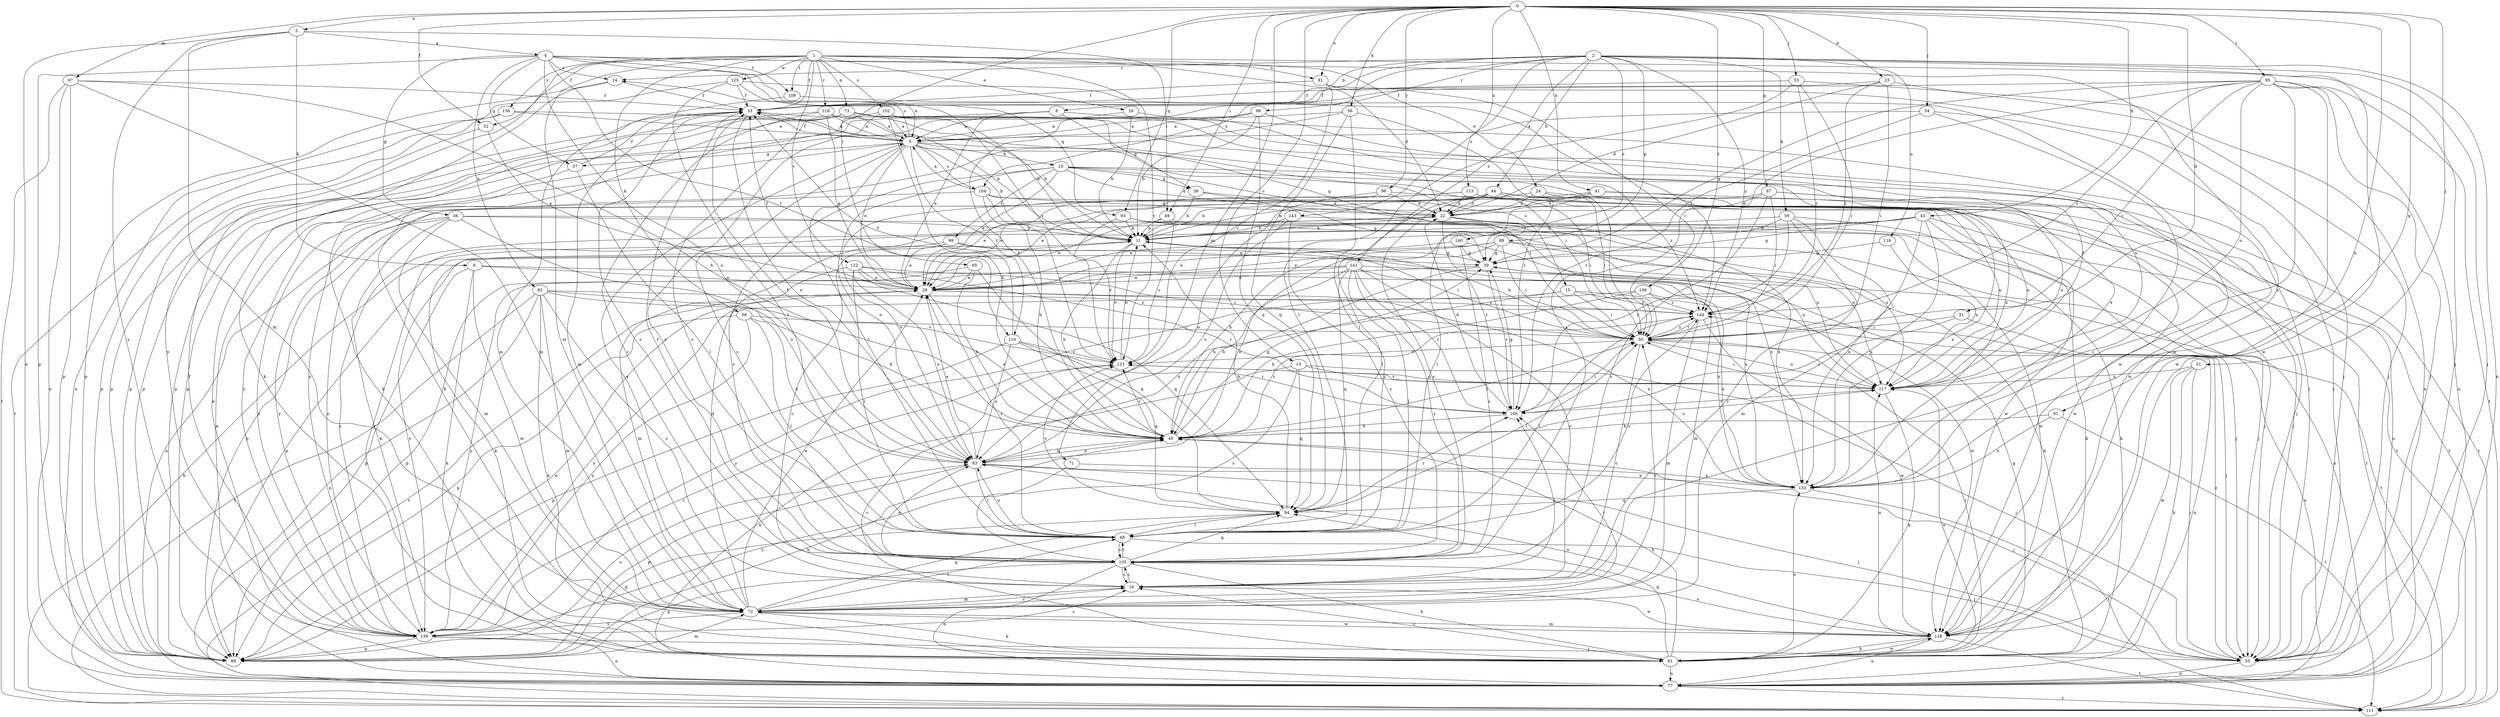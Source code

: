 strict digraph  {
0;
1;
2;
3;
4;
5;
8;
9;
10;
11;
13;
14;
15;
16;
21;
22;
23;
24;
26;
28;
32;
33;
36;
37;
38;
39;
41;
43;
44;
45;
49;
50;
51;
53;
54;
55;
56;
58;
59;
61;
65;
66;
67;
71;
72;
73;
77;
81;
82;
83;
87;
88;
89;
91;
93;
94;
95;
96;
98;
99;
100;
102;
104;
105;
106;
109;
110;
111;
113;
116;
117;
118;
122;
123;
125;
128;
133;
136;
139;
140;
141;
143;
144;
0 -> 3  [label=a];
0 -> 13  [label=c];
0 -> 21  [label=d];
0 -> 23  [label=e];
0 -> 32  [label=f];
0 -> 41  [label=h];
0 -> 43  [label=h];
0 -> 49  [label=i];
0 -> 51  [label=j];
0 -> 53  [label=j];
0 -> 54  [label=j];
0 -> 56  [label=k];
0 -> 65  [label=l];
0 -> 67  [label=m];
0 -> 71  [label=m];
0 -> 81  [label=o];
0 -> 87  [label=p];
0 -> 91  [label=q];
0 -> 93  [label=q];
0 -> 95  [label=r];
0 -> 96  [label=r];
0 -> 106  [label=t];
0 -> 113  [label=u];
0 -> 133  [label=x];
1 -> 22  [label=d];
1 -> 24  [label=e];
1 -> 26  [label=e];
1 -> 32  [label=f];
1 -> 33  [label=f];
1 -> 55  [label=j];
1 -> 58  [label=k];
1 -> 72  [label=m];
1 -> 73  [label=n];
1 -> 102  [label=s];
1 -> 109  [label=t];
1 -> 118  [label=v];
1 -> 122  [label=v];
1 -> 123  [label=v];
1 -> 125  [label=w];
1 -> 136  [label=y];
1 -> 139  [label=y];
2 -> 8  [label=b];
2 -> 14  [label=c];
2 -> 44  [label=h];
2 -> 45  [label=h];
2 -> 55  [label=j];
2 -> 59  [label=k];
2 -> 77  [label=n];
2 -> 88  [label=p];
2 -> 98  [label=r];
2 -> 104  [label=s];
2 -> 116  [label=u];
2 -> 128  [label=w];
2 -> 140  [label=z];
2 -> 141  [label=z];
2 -> 143  [label=z];
2 -> 144  [label=z];
3 -> 4  [label=a];
3 -> 9  [label=b];
3 -> 49  [label=i];
3 -> 72  [label=m];
3 -> 77  [label=n];
3 -> 139  [label=y];
4 -> 14  [label=c];
4 -> 36  [label=g];
4 -> 37  [label=g];
4 -> 81  [label=o];
4 -> 82  [label=o];
4 -> 83  [label=o];
4 -> 89  [label=p];
4 -> 93  [label=q];
4 -> 109  [label=t];
4 -> 110  [label=t];
4 -> 123  [label=v];
4 -> 128  [label=w];
5 -> 10  [label=b];
5 -> 11  [label=b];
5 -> 14  [label=c];
5 -> 15  [label=c];
5 -> 28  [label=e];
5 -> 33  [label=f];
5 -> 37  [label=g];
5 -> 50  [label=i];
5 -> 66  [label=l];
5 -> 104  [label=s];
5 -> 105  [label=s];
5 -> 110  [label=t];
5 -> 139  [label=y];
8 -> 5  [label=a];
8 -> 28  [label=e];
8 -> 38  [label=g];
8 -> 55  [label=j];
8 -> 89  [label=p];
9 -> 28  [label=e];
9 -> 61  [label=k];
9 -> 72  [label=m];
9 -> 89  [label=p];
9 -> 133  [label=x];
10 -> 22  [label=d];
10 -> 28  [label=e];
10 -> 38  [label=g];
10 -> 50  [label=i];
10 -> 55  [label=j];
10 -> 83  [label=o];
10 -> 99  [label=r];
10 -> 105  [label=s];
10 -> 144  [label=z];
11 -> 39  [label=g];
11 -> 45  [label=h];
11 -> 50  [label=i];
11 -> 89  [label=p];
11 -> 123  [label=v];
13 -> 55  [label=j];
13 -> 77  [label=n];
13 -> 94  [label=q];
13 -> 105  [label=s];
13 -> 117  [label=u];
14 -> 33  [label=f];
14 -> 61  [label=k];
14 -> 89  [label=p];
15 -> 50  [label=i];
15 -> 55  [label=j];
15 -> 83  [label=o];
15 -> 139  [label=y];
15 -> 144  [label=z];
16 -> 72  [label=m];
16 -> 100  [label=r];
16 -> 105  [label=s];
16 -> 128  [label=w];
21 -> 50  [label=i];
21 -> 77  [label=n];
21 -> 100  [label=r];
22 -> 11  [label=b];
22 -> 55  [label=j];
22 -> 100  [label=r];
22 -> 111  [label=t];
22 -> 133  [label=x];
22 -> 139  [label=y];
23 -> 22  [label=d];
23 -> 33  [label=f];
23 -> 50  [label=i];
23 -> 55  [label=j];
23 -> 144  [label=z];
24 -> 22  [label=d];
24 -> 50  [label=i];
24 -> 133  [label=x];
24 -> 139  [label=y];
26 -> 5  [label=a];
26 -> 11  [label=b];
26 -> 133  [label=x];
28 -> 33  [label=f];
28 -> 66  [label=l];
28 -> 111  [label=t];
28 -> 133  [label=x];
28 -> 144  [label=z];
32 -> 28  [label=e];
32 -> 89  [label=p];
33 -> 5  [label=a];
33 -> 72  [label=m];
33 -> 83  [label=o];
33 -> 105  [label=s];
36 -> 11  [label=b];
36 -> 61  [label=k];
36 -> 72  [label=m];
36 -> 77  [label=n];
36 -> 83  [label=o];
36 -> 89  [label=p];
36 -> 117  [label=u];
37 -> 33  [label=f];
37 -> 66  [label=l];
37 -> 77  [label=n];
38 -> 11  [label=b];
38 -> 22  [label=d];
38 -> 39  [label=g];
39 -> 28  [label=e];
39 -> 45  [label=h];
39 -> 100  [label=r];
39 -> 128  [label=w];
41 -> 11  [label=b];
41 -> 22  [label=d];
41 -> 66  [label=l];
41 -> 111  [label=t];
41 -> 117  [label=u];
43 -> 11  [label=b];
43 -> 39  [label=g];
43 -> 45  [label=h];
43 -> 55  [label=j];
43 -> 61  [label=k];
43 -> 72  [label=m];
43 -> 133  [label=x];
43 -> 139  [label=y];
44 -> 22  [label=d];
44 -> 28  [label=e];
44 -> 50  [label=i];
44 -> 55  [label=j];
44 -> 66  [label=l];
44 -> 105  [label=s];
44 -> 111  [label=t];
44 -> 117  [label=u];
44 -> 139  [label=y];
45 -> 28  [label=e];
45 -> 39  [label=g];
45 -> 50  [label=i];
45 -> 55  [label=j];
45 -> 83  [label=o];
45 -> 117  [label=u];
45 -> 123  [label=v];
45 -> 144  [label=z];
49 -> 11  [label=b];
49 -> 28  [label=e];
49 -> 117  [label=u];
49 -> 123  [label=v];
50 -> 11  [label=b];
50 -> 16  [label=c];
50 -> 77  [label=n];
50 -> 117  [label=u];
50 -> 123  [label=v];
50 -> 144  [label=z];
51 -> 55  [label=j];
51 -> 61  [label=k];
51 -> 117  [label=u];
51 -> 128  [label=w];
53 -> 33  [label=f];
53 -> 50  [label=i];
53 -> 66  [label=l];
53 -> 77  [label=n];
53 -> 144  [label=z];
54 -> 5  [label=a];
54 -> 16  [label=c];
54 -> 55  [label=j];
54 -> 100  [label=r];
55 -> 77  [label=n];
55 -> 144  [label=z];
56 -> 5  [label=a];
56 -> 66  [label=l];
56 -> 94  [label=q];
56 -> 100  [label=r];
56 -> 139  [label=y];
58 -> 50  [label=i];
58 -> 66  [label=l];
58 -> 83  [label=o];
58 -> 89  [label=p];
58 -> 139  [label=y];
59 -> 11  [label=b];
59 -> 16  [label=c];
59 -> 28  [label=e];
59 -> 61  [label=k];
59 -> 100  [label=r];
59 -> 133  [label=x];
61 -> 16  [label=c];
61 -> 39  [label=g];
61 -> 45  [label=h];
61 -> 50  [label=i];
61 -> 77  [label=n];
61 -> 94  [label=q];
61 -> 117  [label=u];
61 -> 123  [label=v];
61 -> 128  [label=w];
61 -> 133  [label=x];
65 -> 28  [label=e];
65 -> 45  [label=h];
65 -> 89  [label=p];
65 -> 94  [label=q];
66 -> 55  [label=j];
66 -> 83  [label=o];
66 -> 105  [label=s];
66 -> 144  [label=z];
67 -> 33  [label=f];
67 -> 45  [label=h];
67 -> 72  [label=m];
67 -> 77  [label=n];
67 -> 89  [label=p];
67 -> 111  [label=t];
71 -> 133  [label=x];
71 -> 139  [label=y];
72 -> 5  [label=a];
72 -> 16  [label=c];
72 -> 22  [label=d];
72 -> 28  [label=e];
72 -> 50  [label=i];
72 -> 61  [label=k];
72 -> 66  [label=l];
72 -> 94  [label=q];
72 -> 100  [label=r];
72 -> 128  [label=w];
72 -> 139  [label=y];
73 -> 5  [label=a];
73 -> 11  [label=b];
73 -> 50  [label=i];
73 -> 61  [label=k];
73 -> 77  [label=n];
73 -> 89  [label=p];
73 -> 105  [label=s];
73 -> 133  [label=x];
77 -> 111  [label=t];
81 -> 33  [label=f];
81 -> 50  [label=i];
81 -> 55  [label=j];
81 -> 123  [label=v];
82 -> 16  [label=c];
82 -> 45  [label=h];
82 -> 61  [label=k];
82 -> 72  [label=m];
82 -> 77  [label=n];
82 -> 111  [label=t];
82 -> 123  [label=v];
82 -> 144  [label=z];
83 -> 28  [label=e];
83 -> 33  [label=f];
83 -> 45  [label=h];
83 -> 55  [label=j];
83 -> 66  [label=l];
83 -> 89  [label=p];
83 -> 133  [label=x];
87 -> 11  [label=b];
87 -> 22  [label=d];
87 -> 50  [label=i];
87 -> 77  [label=n];
87 -> 105  [label=s];
87 -> 128  [label=w];
88 -> 28  [label=e];
88 -> 39  [label=g];
88 -> 50  [label=i];
88 -> 61  [label=k];
88 -> 77  [label=n];
88 -> 83  [label=o];
88 -> 139  [label=y];
89 -> 28  [label=e];
89 -> 45  [label=h];
89 -> 72  [label=m];
89 -> 83  [label=o];
89 -> 94  [label=q];
91 -> 45  [label=h];
91 -> 111  [label=t];
91 -> 133  [label=x];
93 -> 11  [label=b];
93 -> 117  [label=u];
93 -> 123  [label=v];
93 -> 133  [label=x];
94 -> 11  [label=b];
94 -> 50  [label=i];
94 -> 66  [label=l];
94 -> 100  [label=r];
94 -> 123  [label=v];
95 -> 33  [label=f];
95 -> 39  [label=g];
95 -> 50  [label=i];
95 -> 55  [label=j];
95 -> 77  [label=n];
95 -> 105  [label=s];
95 -> 111  [label=t];
95 -> 117  [label=u];
95 -> 128  [label=w];
95 -> 133  [label=x];
95 -> 144  [label=z];
96 -> 22  [label=d];
96 -> 28  [label=e];
96 -> 83  [label=o];
96 -> 111  [label=t];
98 -> 5  [label=a];
98 -> 11  [label=b];
98 -> 89  [label=p];
98 -> 94  [label=q];
98 -> 128  [label=w];
99 -> 16  [label=c];
99 -> 28  [label=e];
99 -> 39  [label=g];
99 -> 61  [label=k];
99 -> 133  [label=x];
100 -> 22  [label=d];
100 -> 39  [label=g];
100 -> 45  [label=h];
100 -> 50  [label=i];
102 -> 5  [label=a];
102 -> 11  [label=b];
102 -> 45  [label=h];
102 -> 61  [label=k];
102 -> 105  [label=s];
102 -> 117  [label=u];
104 -> 5  [label=a];
104 -> 22  [label=d];
104 -> 45  [label=h];
104 -> 123  [label=v];
104 -> 128  [label=w];
104 -> 139  [label=y];
105 -> 16  [label=c];
105 -> 33  [label=f];
105 -> 61  [label=k];
105 -> 66  [label=l];
105 -> 77  [label=n];
105 -> 83  [label=o];
105 -> 89  [label=p];
105 -> 94  [label=q];
106 -> 45  [label=h];
106 -> 133  [label=x];
106 -> 139  [label=y];
106 -> 144  [label=z];
109 -> 72  [label=m];
109 -> 144  [label=z];
110 -> 33  [label=f];
110 -> 83  [label=o];
110 -> 89  [label=p];
110 -> 94  [label=q];
110 -> 100  [label=r];
110 -> 123  [label=v];
111 -> 11  [label=b];
113 -> 22  [label=d];
113 -> 28  [label=e];
113 -> 55  [label=j];
113 -> 83  [label=o];
113 -> 117  [label=u];
116 -> 39  [label=g];
116 -> 117  [label=u];
117 -> 33  [label=f];
117 -> 50  [label=i];
117 -> 61  [label=k];
117 -> 100  [label=r];
117 -> 123  [label=v];
118 -> 5  [label=a];
118 -> 11  [label=b];
118 -> 16  [label=c];
118 -> 28  [label=e];
118 -> 89  [label=p];
122 -> 28  [label=e];
122 -> 50  [label=i];
122 -> 66  [label=l];
122 -> 72  [label=m];
122 -> 83  [label=o];
122 -> 94  [label=q];
122 -> 100  [label=r];
123 -> 11  [label=b];
123 -> 117  [label=u];
125 -> 5  [label=a];
125 -> 33  [label=f];
125 -> 66  [label=l];
125 -> 77  [label=n];
125 -> 128  [label=w];
128 -> 61  [label=k];
128 -> 72  [label=m];
128 -> 77  [label=n];
128 -> 83  [label=o];
128 -> 105  [label=s];
128 -> 111  [label=t];
128 -> 117  [label=u];
133 -> 94  [label=q];
133 -> 111  [label=t];
136 -> 5  [label=a];
136 -> 39  [label=g];
136 -> 89  [label=p];
136 -> 111  [label=t];
139 -> 16  [label=c];
139 -> 33  [label=f];
139 -> 55  [label=j];
139 -> 77  [label=n];
139 -> 89  [label=p];
139 -> 123  [label=v];
140 -> 28  [label=e];
140 -> 39  [label=g];
140 -> 105  [label=s];
140 -> 117  [label=u];
141 -> 16  [label=c];
141 -> 28  [label=e];
141 -> 45  [label=h];
141 -> 66  [label=l];
141 -> 72  [label=m];
141 -> 94  [label=q];
141 -> 100  [label=r];
141 -> 105  [label=s];
141 -> 111  [label=t];
141 -> 139  [label=y];
143 -> 11  [label=b];
143 -> 83  [label=o];
143 -> 105  [label=s];
143 -> 128  [label=w];
144 -> 50  [label=i];
144 -> 66  [label=l];
144 -> 72  [label=m];
144 -> 128  [label=w];
}
